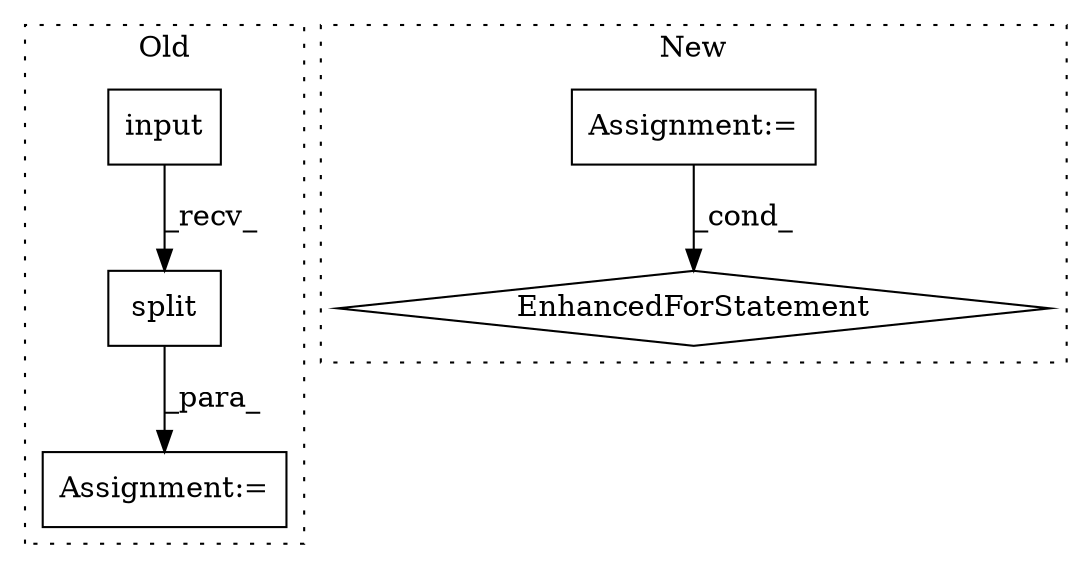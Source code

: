 digraph G {
subgraph cluster0 {
1 [label="input" a="32" s="1064" l="7" shape="box"];
4 [label="Assignment:=" a="7" s="1057" l="31" shape="box"];
5 [label="split" a="32" s="1072" l="7" shape="box"];
label = "Old";
style="dotted";
}
subgraph cluster1 {
2 [label="EnhancedForStatement" a="70" s="180,249" l="53,2" shape="diamond"];
3 [label="Assignment:=" a="7" s="180,249" l="53,2" shape="box"];
label = "New";
style="dotted";
}
1 -> 5 [label="_recv_"];
3 -> 2 [label="_cond_"];
5 -> 4 [label="_para_"];
}